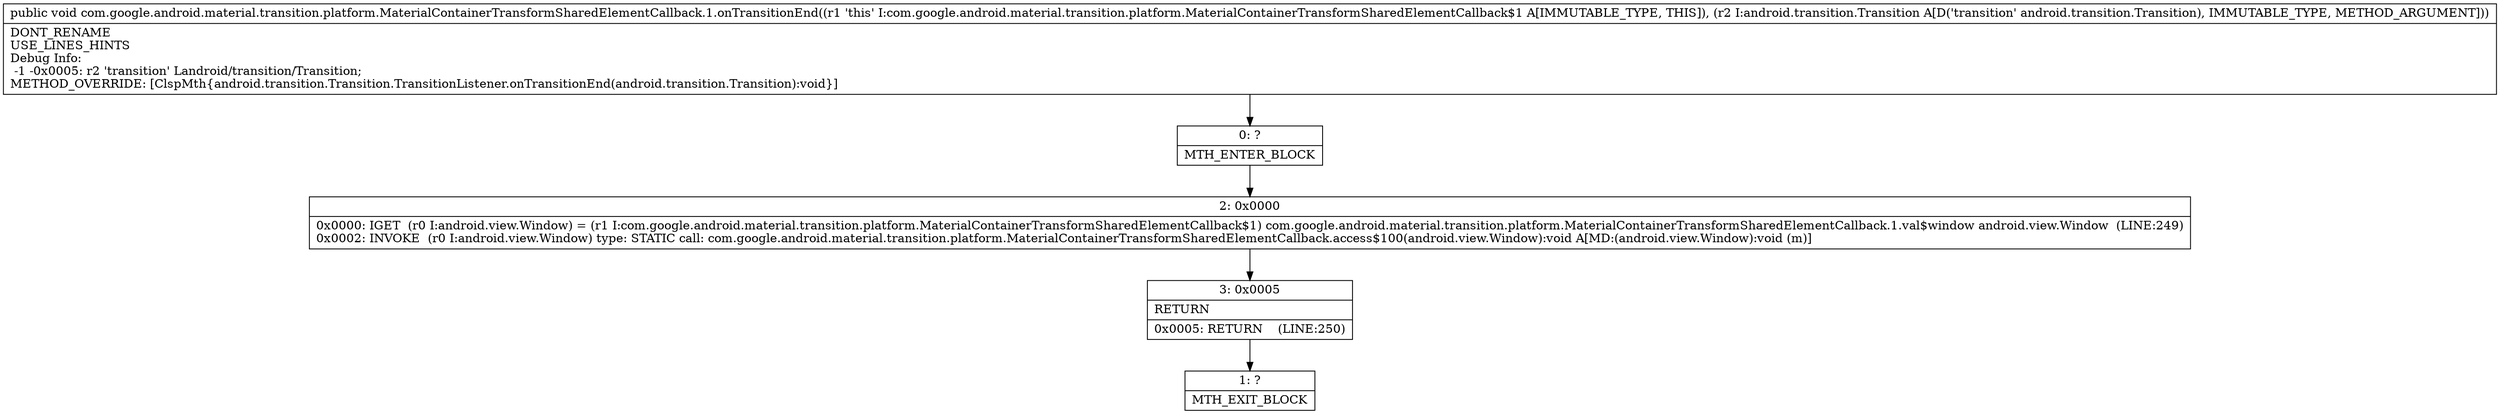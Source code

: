 digraph "CFG forcom.google.android.material.transition.platform.MaterialContainerTransformSharedElementCallback.1.onTransitionEnd(Landroid\/transition\/Transition;)V" {
Node_0 [shape=record,label="{0\:\ ?|MTH_ENTER_BLOCK\l}"];
Node_2 [shape=record,label="{2\:\ 0x0000|0x0000: IGET  (r0 I:android.view.Window) = (r1 I:com.google.android.material.transition.platform.MaterialContainerTransformSharedElementCallback$1) com.google.android.material.transition.platform.MaterialContainerTransformSharedElementCallback.1.val$window android.view.Window  (LINE:249)\l0x0002: INVOKE  (r0 I:android.view.Window) type: STATIC call: com.google.android.material.transition.platform.MaterialContainerTransformSharedElementCallback.access$100(android.view.Window):void A[MD:(android.view.Window):void (m)]\l}"];
Node_3 [shape=record,label="{3\:\ 0x0005|RETURN\l|0x0005: RETURN    (LINE:250)\l}"];
Node_1 [shape=record,label="{1\:\ ?|MTH_EXIT_BLOCK\l}"];
MethodNode[shape=record,label="{public void com.google.android.material.transition.platform.MaterialContainerTransformSharedElementCallback.1.onTransitionEnd((r1 'this' I:com.google.android.material.transition.platform.MaterialContainerTransformSharedElementCallback$1 A[IMMUTABLE_TYPE, THIS]), (r2 I:android.transition.Transition A[D('transition' android.transition.Transition), IMMUTABLE_TYPE, METHOD_ARGUMENT]))  | DONT_RENAME\lUSE_LINES_HINTS\lDebug Info:\l  \-1 \-0x0005: r2 'transition' Landroid\/transition\/Transition;\lMETHOD_OVERRIDE: [ClspMth\{android.transition.Transition.TransitionListener.onTransitionEnd(android.transition.Transition):void\}]\l}"];
MethodNode -> Node_0;Node_0 -> Node_2;
Node_2 -> Node_3;
Node_3 -> Node_1;
}


